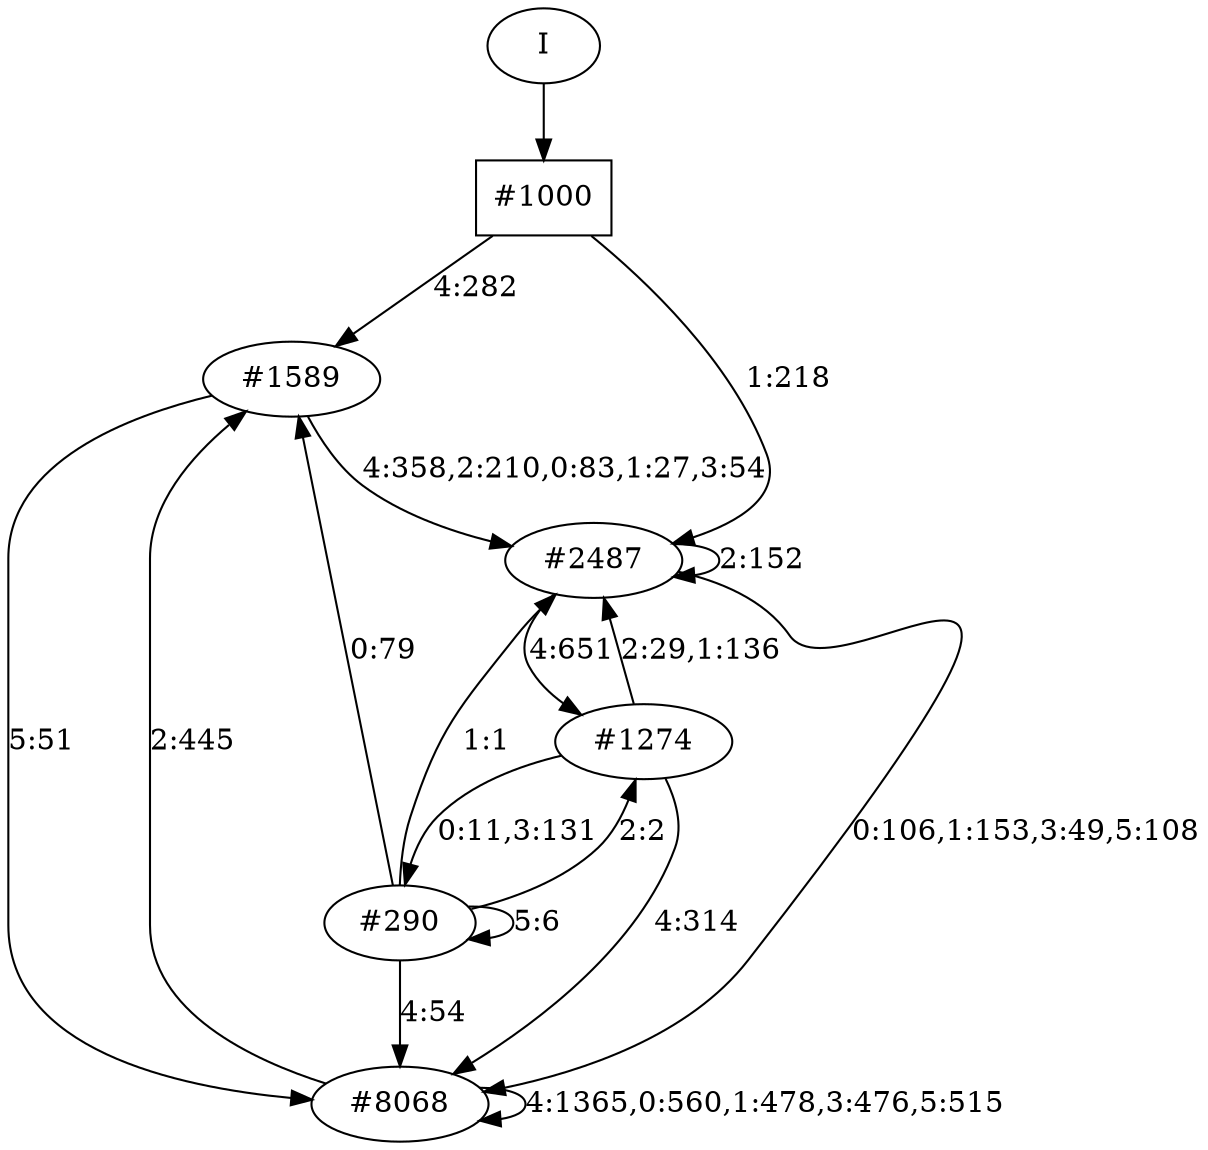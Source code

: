 // produced with flexfringe from git commitd1cf04ada0831d0605a3651971ef9a02091d8823
// dfasat/flexfringe -h=kldistance -d=kl_data -o=experiments/flexfringe_pautomac_study/flexfringe_data/exp6_n5_x0_w1_a1_b1_f1_I0_J0_K0_t1_l0_p0_25dfa -n=5 -x=0 -w=1 -a=1 -b=1 -f=1 -I=0 -J=0 -K=0 -t=1 -l=0 -p=0.25 /Users/nicholasrenninger/Google Drive/Grad School/specification learning/code/DPFA_DTS_product_experiment/dfasatInvestigations/experiments/flexfringe_pautomac_study/flexfringe_data/flexfringe_pautomac_study_train 
digraph DFA {
	0 [label="root" shape=box];
		I -> 0;
	0 [ label="#1000"  ];
		0 -> 1 [label="4:282"  ];
		0 -> 293 [label="1:218"  ];
	1 [ label="#1589"  ];
		1 -> 293 [label="4:358,2:210,0:83,1:27,3:54"  ];
		1 -> 3023 [label="5:51"  ];
	293 [ label="#2487"  ];
		293 -> 293 [label="2:152"  ];
		293 -> 745 [label="4:651"  ];
		293 -> 3023 [label="0:106,1:153,3:49,5:108"  ];
	745 [ label="#1274"  ];
		745 -> 293 [label="2:29,1:136"  ];
		745 -> 3022 [label="0:11,3:131"  ];
		745 -> 3023 [label="4:314"  ];
	3022 [ label="#290"  ];
		3022 -> 1 [label="0:79"  ];
		3022 -> 293 [label="1:1"  ];
		3022 -> 745 [label="2:2"  ];
		3022 -> 3022 [label="5:6"  ];
		3022 -> 3023 [label="4:54"  ];
	3023 [ label="#8068"  ];
		3023 -> 1 [label="2:445"  ];
		3023 -> 3023 [label="4:1365,0:560,1:478,3:476,5:515"  ];
}
